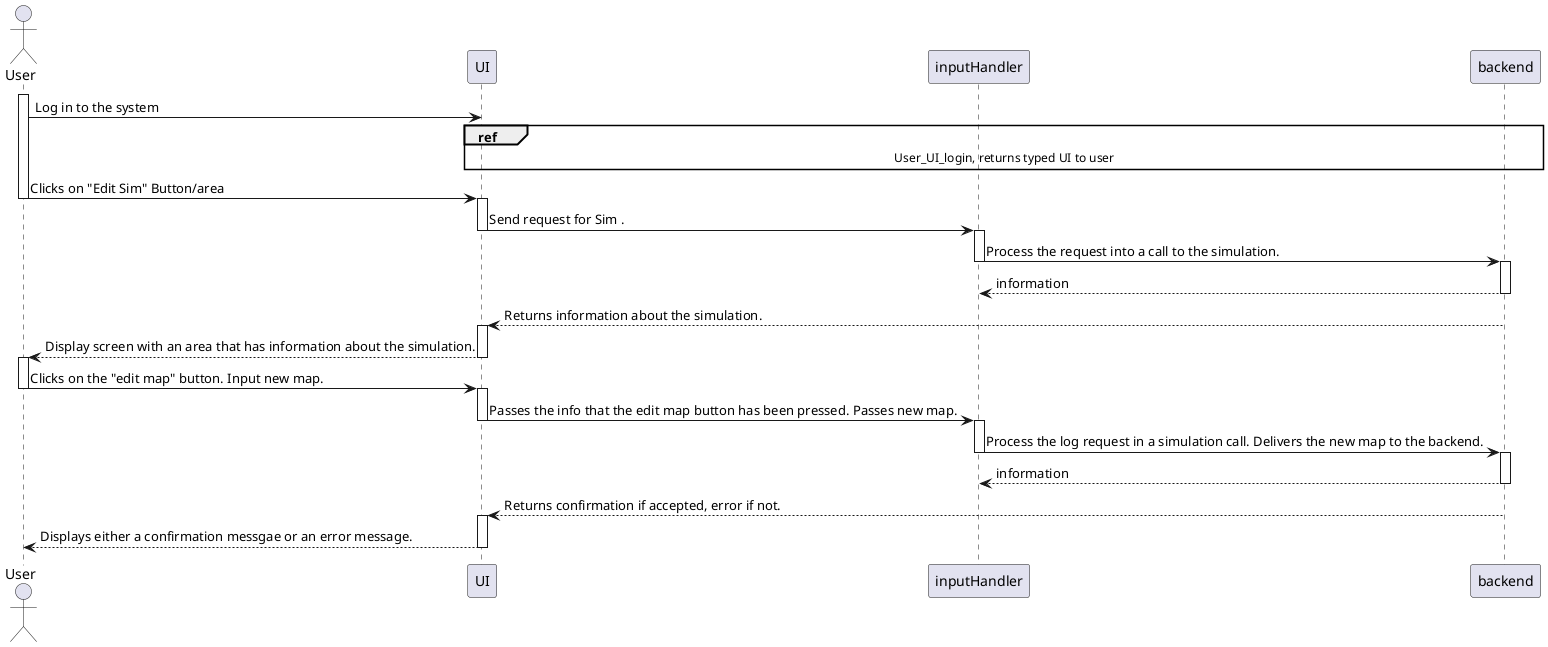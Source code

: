 @startuml ABasicSeqDiagram


actor User
participant UI
participant inputHandler 
participant backend
activate User 
User -> UI: Log in to the system 
ref over UI, inputHandler, backend : User_UI_login, returns typed UI to user
' UI --> User: display typed UI
User -> UI: Clicks on "Edit Sim" Button/area
deactivate User

activate UI
UI -> inputHandler: Send request for Sim .
deactivate UI

activate inputHandler
inputHandler -> backend: Process the request into a call to the simulation.
deactivate inputHandler

' waits for the backend to return. Ensures error handling is done gracefully.
activate backend
return information
backend --> UI: Returns information about the simulation.
deactivate backend

activate UI
UI --> User: Display screen with an area that has information about the simulation. 
deactivate UI

'User is now displayed a simulation screen with an area that displays info about the sim along with options to edit the sim.

activate User
User -> UI: Clicks on the "edit map" button. Input new map. 
deactivate User

activate UI
UI -> inputHandler: Passes the info that the edit map button has been pressed. Passes new map.
deactivate UI

activate inputHandler
inputHandler -> backend: Process the log request in a simulation call. Delivers the new map to the backend.
deactivate inputHandler

' waits for the backend to return. Ensures error handling is done gracefully.
activate backend
return information
backend --> UI: Returns confirmation if accepted, error if not.
deactivate backend

activate UI
UI --> User: Displays either a confirmation messgae or an error message.
deactivate UI